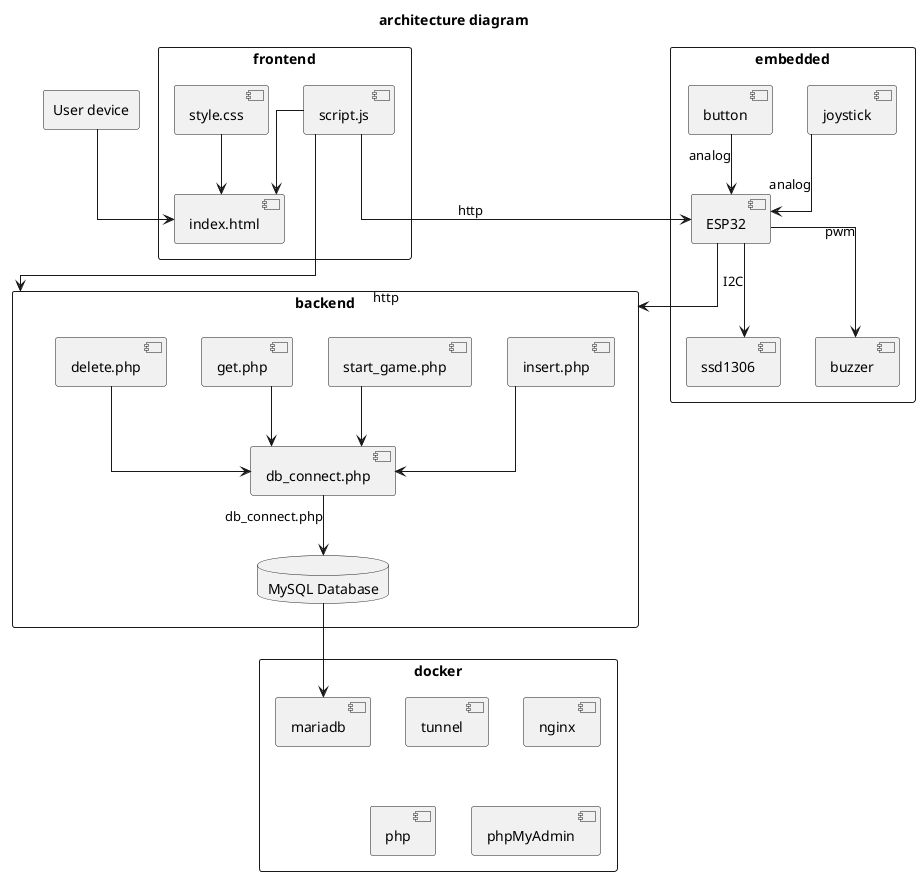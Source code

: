 @startuml
title architecture diagram

skinparam linetype ortho

rectangle "User device" as User

rectangle "frontend" as Browser {
  component "index.html" as index
  component "script.js" as script
  component "style.css" as style
}

rectangle "docker" as docker {
  component "tunnel" as tunnel
  component "nginx" as nginx
  component "php" as php
  component "mariadb" as mdb 
  component "phpMyAdmin" as myad
}

rectangle "backend" as backend {
  component "insert.php" as insert
  component "start_game.php" as start
  component "get.php" as get
  component "delete.php" as delete
  component "db_connect.php" as dbconn
  database "MySQL Database" as DB
}

rectangle "embedded" as embedded{
    component "ssd1306" as oled 
    component "joystick" as joystick
    component "button" as bttn 
    component "buzzer" as bzzr
    component "ESP32" as ESP32
}


User --> index
dbconn --> DB : db_connect.php
ESP32 --> backend : http
script --> ESP32 : http
delete --> dbconn 
get --> dbconn
insert --> dbconn
start --> dbconn
ESP32 --> oled : I2C
joystick --> ESP32 : analog
ESP32 --> bzzr : pwm
bttn --> ESP32 : analog
style --> index
script --> index
script --> backend
DB --> mdb


@enduml

